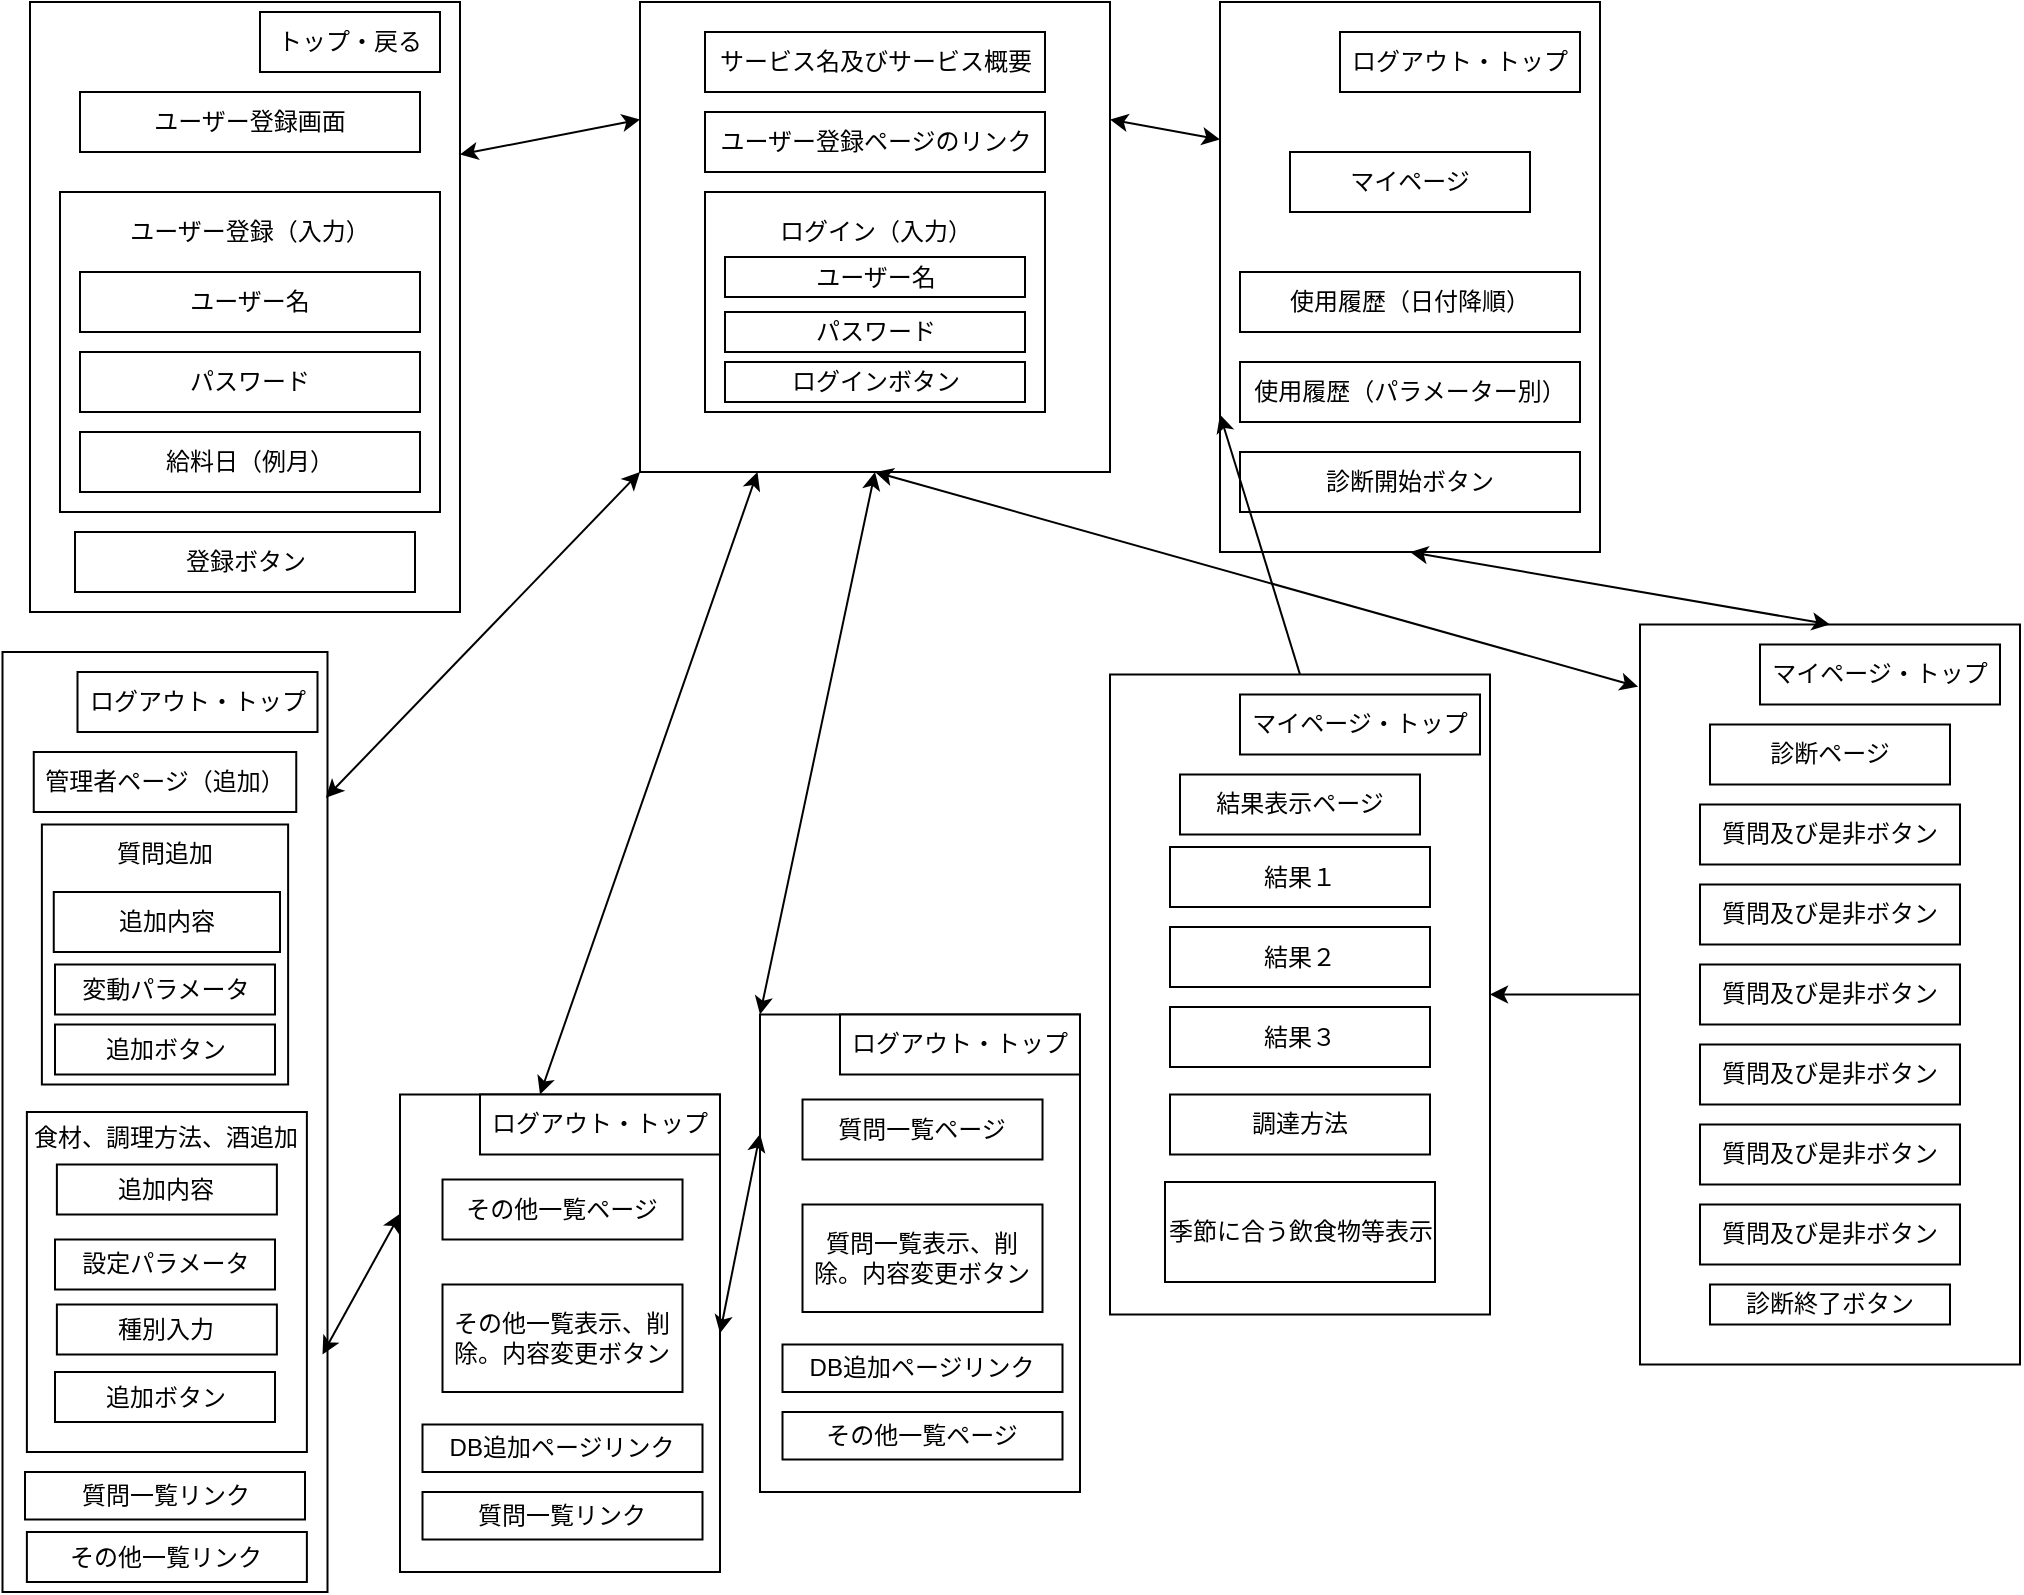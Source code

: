 <mxfile version="14.0.1" type="github" pages="2">
  <diagram id="S1REkzzMkXl7ni8EmwNw" name="画面遷移図">
    <mxGraphModel dx="840" dy="543" grid="1" gridSize="10" guides="1" tooltips="1" connect="1" arrows="1" fold="1" page="1" pageScale="1" pageWidth="1169" pageHeight="827" math="0" shadow="0">
      <root>
        <mxCell id="0" />
        <mxCell id="1" parent="0" />
        <mxCell id="8OBAQ3s6F6bdf8IF5Xk7-16" value="" style="rounded=0;whiteSpace=wrap;html=1;" parent="1" vertex="1">
          <mxGeometry x="35" y="25" width="215" height="305" as="geometry" />
        </mxCell>
        <mxCell id="8OBAQ3s6F6bdf8IF5Xk7-7" value="" style="rounded=0;whiteSpace=wrap;html=1;" parent="1" vertex="1">
          <mxGeometry x="50" y="120" width="190" height="160" as="geometry" />
        </mxCell>
        <mxCell id="8OBAQ3s6F6bdf8IF5Xk7-8" value="ユーザー名" style="rounded=0;whiteSpace=wrap;html=1;" parent="1" vertex="1">
          <mxGeometry x="60" y="160" width="170" height="30" as="geometry" />
        </mxCell>
        <mxCell id="8OBAQ3s6F6bdf8IF5Xk7-9" value="ユーザー登録画面" style="rounded=0;whiteSpace=wrap;html=1;" parent="1" vertex="1">
          <mxGeometry x="60" y="70" width="170" height="30" as="geometry" />
        </mxCell>
        <mxCell id="8OBAQ3s6F6bdf8IF5Xk7-10" value="パスワード" style="rounded=0;whiteSpace=wrap;html=1;" parent="1" vertex="1">
          <mxGeometry x="60" y="200" width="170" height="30" as="geometry" />
        </mxCell>
        <mxCell id="8OBAQ3s6F6bdf8IF5Xk7-11" value="給料日（例月）" style="rounded=0;whiteSpace=wrap;html=1;" parent="1" vertex="1">
          <mxGeometry x="60" y="240" width="170" height="30" as="geometry" />
        </mxCell>
        <mxCell id="8OBAQ3s6F6bdf8IF5Xk7-12" value="" style="whiteSpace=wrap;html=1;aspect=fixed;" parent="1" vertex="1">
          <mxGeometry x="340" y="25" width="235" height="235" as="geometry" />
        </mxCell>
        <mxCell id="8OBAQ3s6F6bdf8IF5Xk7-14" value="サービス名及びサービス概要" style="rounded=0;whiteSpace=wrap;html=1;" parent="1" vertex="1">
          <mxGeometry x="372.5" y="40" width="170" height="30" as="geometry" />
        </mxCell>
        <mxCell id="8OBAQ3s6F6bdf8IF5Xk7-15" value="ユーザー登録（入力）" style="text;html=1;strokeColor=none;fillColor=none;align=center;verticalAlign=middle;whiteSpace=wrap;rounded=0;" parent="1" vertex="1">
          <mxGeometry x="80" y="130" width="130" height="20" as="geometry" />
        </mxCell>
        <mxCell id="8OBAQ3s6F6bdf8IF5Xk7-18" value="ユーザー登録ページのリンク" style="rounded=0;whiteSpace=wrap;html=1;" parent="1" vertex="1">
          <mxGeometry x="372.5" y="80" width="170" height="30" as="geometry" />
        </mxCell>
        <mxCell id="8OBAQ3s6F6bdf8IF5Xk7-19" value="" style="rounded=0;whiteSpace=wrap;html=1;" parent="1" vertex="1">
          <mxGeometry x="372.5" y="120" width="170" height="110" as="geometry" />
        </mxCell>
        <mxCell id="8OBAQ3s6F6bdf8IF5Xk7-20" value="ユーザー名" style="rounded=0;whiteSpace=wrap;html=1;" parent="1" vertex="1">
          <mxGeometry x="382.5" y="152.5" width="150" height="20" as="geometry" />
        </mxCell>
        <mxCell id="8OBAQ3s6F6bdf8IF5Xk7-21" value="パスワード" style="rounded=0;whiteSpace=wrap;html=1;" parent="1" vertex="1">
          <mxGeometry x="382.5" y="180" width="150" height="20" as="geometry" />
        </mxCell>
        <mxCell id="8OBAQ3s6F6bdf8IF5Xk7-22" value="ログイン（入力）" style="text;html=1;strokeColor=none;fillColor=none;align=center;verticalAlign=middle;whiteSpace=wrap;rounded=0;" parent="1" vertex="1">
          <mxGeometry x="382.5" y="130" width="150" height="20" as="geometry" />
        </mxCell>
        <mxCell id="8OBAQ3s6F6bdf8IF5Xk7-24" value="" style="endArrow=classic;startArrow=classic;html=1;exitX=1;exitY=0.25;exitDx=0;exitDy=0;entryX=0;entryY=0.25;entryDx=0;entryDy=0;" parent="1" source="8OBAQ3s6F6bdf8IF5Xk7-16" target="8OBAQ3s6F6bdf8IF5Xk7-12" edge="1">
          <mxGeometry width="50" height="50" relative="1" as="geometry">
            <mxPoint x="270" y="165" as="sourcePoint" />
            <mxPoint x="320" y="115" as="targetPoint" />
          </mxGeometry>
        </mxCell>
        <mxCell id="8OBAQ3s6F6bdf8IF5Xk7-25" value="" style="rounded=0;whiteSpace=wrap;html=1;" parent="1" vertex="1">
          <mxGeometry x="630" y="25" width="190" height="275" as="geometry" />
        </mxCell>
        <mxCell id="8OBAQ3s6F6bdf8IF5Xk7-26" value="マイページ" style="rounded=0;whiteSpace=wrap;html=1;" parent="1" vertex="1">
          <mxGeometry x="665" y="100" width="120" height="30" as="geometry" />
        </mxCell>
        <mxCell id="8OBAQ3s6F6bdf8IF5Xk7-27" value="使用履歴（日付降順）" style="rounded=0;whiteSpace=wrap;html=1;" parent="1" vertex="1">
          <mxGeometry x="640" y="160" width="170" height="30" as="geometry" />
        </mxCell>
        <mxCell id="8OBAQ3s6F6bdf8IF5Xk7-28" value="使用履歴（パラメーター別）" style="rounded=0;whiteSpace=wrap;html=1;" parent="1" vertex="1">
          <mxGeometry x="640" y="205" width="170" height="30" as="geometry" />
        </mxCell>
        <mxCell id="8OBAQ3s6F6bdf8IF5Xk7-29" value="診断開始ボタン" style="rounded=0;whiteSpace=wrap;html=1;" parent="1" vertex="1">
          <mxGeometry x="640" y="250" width="170" height="30" as="geometry" />
        </mxCell>
        <mxCell id="8OBAQ3s6F6bdf8IF5Xk7-30" value="トップ・戻る" style="rounded=0;whiteSpace=wrap;html=1;" parent="1" vertex="1">
          <mxGeometry x="150" y="30" width="90" height="30" as="geometry" />
        </mxCell>
        <mxCell id="8OBAQ3s6F6bdf8IF5Xk7-31" value="ログアウト・トップ" style="rounded=0;whiteSpace=wrap;html=1;" parent="1" vertex="1">
          <mxGeometry x="690" y="40" width="120" height="30" as="geometry" />
        </mxCell>
        <mxCell id="8OBAQ3s6F6bdf8IF5Xk7-32" value="" style="endArrow=classic;startArrow=classic;html=1;exitX=1;exitY=0.25;exitDx=0;exitDy=0;entryX=0;entryY=0.25;entryDx=0;entryDy=0;" parent="1" source="8OBAQ3s6F6bdf8IF5Xk7-12" target="8OBAQ3s6F6bdf8IF5Xk7-25" edge="1">
          <mxGeometry width="50" height="50" relative="1" as="geometry">
            <mxPoint x="550" y="85" as="sourcePoint" />
            <mxPoint x="630" y="70" as="targetPoint" />
          </mxGeometry>
        </mxCell>
        <mxCell id="8OBAQ3s6F6bdf8IF5Xk7-54" value="" style="edgeStyle=orthogonalEdgeStyle;rounded=0;orthogonalLoop=1;jettySize=auto;html=1;entryX=1;entryY=0.5;entryDx=0;entryDy=0;" parent="1" source="8OBAQ3s6F6bdf8IF5Xk7-33" target="8OBAQ3s6F6bdf8IF5Xk7-53" edge="1">
          <mxGeometry relative="1" as="geometry">
            <mxPoint x="690" y="500" as="targetPoint" />
          </mxGeometry>
        </mxCell>
        <mxCell id="8OBAQ3s6F6bdf8IF5Xk7-33" value="" style="rounded=0;whiteSpace=wrap;html=1;" parent="1" vertex="1">
          <mxGeometry x="840" y="336.25" width="190" height="370" as="geometry" />
        </mxCell>
        <mxCell id="8OBAQ3s6F6bdf8IF5Xk7-37" value="" style="endArrow=classic;startArrow=classic;html=1;exitX=0.5;exitY=1;exitDx=0;exitDy=0;entryX=-0.005;entryY=0.084;entryDx=0;entryDy=0;entryPerimeter=0;" parent="1" target="8OBAQ3s6F6bdf8IF5Xk7-33" edge="1" source="8OBAQ3s6F6bdf8IF5Xk7-12">
          <mxGeometry width="50" height="50" relative="1" as="geometry">
            <mxPoint x="450" y="235" as="sourcePoint" />
            <mxPoint x="530" y="251.25" as="targetPoint" />
            <Array as="points" />
          </mxGeometry>
        </mxCell>
        <mxCell id="8OBAQ3s6F6bdf8IF5Xk7-38" value="診断ページ" style="rounded=0;whiteSpace=wrap;html=1;" parent="1" vertex="1">
          <mxGeometry x="875" y="386.25" width="120" height="30" as="geometry" />
        </mxCell>
        <mxCell id="8OBAQ3s6F6bdf8IF5Xk7-40" value="質問及び是非ボタン" style="rounded=0;whiteSpace=wrap;html=1;" parent="1" vertex="1">
          <mxGeometry x="870" y="426.25" width="130" height="30" as="geometry" />
        </mxCell>
        <mxCell id="8OBAQ3s6F6bdf8IF5Xk7-45" value="質問及び是非ボタン" style="rounded=0;whiteSpace=wrap;html=1;" parent="1" vertex="1">
          <mxGeometry x="870" y="466.25" width="130" height="30" as="geometry" />
        </mxCell>
        <mxCell id="8OBAQ3s6F6bdf8IF5Xk7-46" value="質問及び是非ボタン" style="rounded=0;whiteSpace=wrap;html=1;" parent="1" vertex="1">
          <mxGeometry x="870" y="546.25" width="130" height="30" as="geometry" />
        </mxCell>
        <mxCell id="8OBAQ3s6F6bdf8IF5Xk7-47" value="質問及び是非ボタン" style="rounded=0;whiteSpace=wrap;html=1;" parent="1" vertex="1">
          <mxGeometry x="870" y="506.25" width="130" height="30" as="geometry" />
        </mxCell>
        <mxCell id="8OBAQ3s6F6bdf8IF5Xk7-48" value="質問及び是非ボタン" style="rounded=0;whiteSpace=wrap;html=1;" parent="1" vertex="1">
          <mxGeometry x="870" y="586.25" width="130" height="30" as="geometry" />
        </mxCell>
        <mxCell id="8OBAQ3s6F6bdf8IF5Xk7-49" value="質問及び是非ボタン" style="rounded=0;whiteSpace=wrap;html=1;" parent="1" vertex="1">
          <mxGeometry x="870" y="626.25" width="130" height="30" as="geometry" />
        </mxCell>
        <mxCell id="8OBAQ3s6F6bdf8IF5Xk7-50" value="診断終了ボタン" style="rounded=0;whiteSpace=wrap;html=1;" parent="1" vertex="1">
          <mxGeometry x="875" y="666.25" width="120" height="20" as="geometry" />
        </mxCell>
        <mxCell id="8OBAQ3s6F6bdf8IF5Xk7-51" value="マイページ・トップ" style="rounded=0;whiteSpace=wrap;html=1;" parent="1" vertex="1">
          <mxGeometry x="900" y="346.25" width="120" height="30" as="geometry" />
        </mxCell>
        <mxCell id="8OBAQ3s6F6bdf8IF5Xk7-52" value="" style="endArrow=classic;startArrow=classic;html=1;entryX=0.5;entryY=1;entryDx=0;entryDy=0;exitX=0.5;exitY=0;exitDx=0;exitDy=0;" parent="1" source="8OBAQ3s6F6bdf8IF5Xk7-33" target="8OBAQ3s6F6bdf8IF5Xk7-25" edge="1">
          <mxGeometry width="50" height="50" relative="1" as="geometry">
            <mxPoint x="700" y="340" as="sourcePoint" />
            <mxPoint x="750" y="290" as="targetPoint" />
          </mxGeometry>
        </mxCell>
        <mxCell id="8OBAQ3s6F6bdf8IF5Xk7-53" value="" style="rounded=0;whiteSpace=wrap;html=1;" parent="1" vertex="1">
          <mxGeometry x="575" y="361.25" width="190" height="320" as="geometry" />
        </mxCell>
        <mxCell id="8OBAQ3s6F6bdf8IF5Xk7-56" value="マイページ・トップ" style="rounded=0;whiteSpace=wrap;html=1;" parent="1" vertex="1">
          <mxGeometry x="640" y="371.25" width="120" height="30" as="geometry" />
        </mxCell>
        <mxCell id="8OBAQ3s6F6bdf8IF5Xk7-57" value="結果表示ページ" style="rounded=0;whiteSpace=wrap;html=1;" parent="1" vertex="1">
          <mxGeometry x="610" y="411.25" width="120" height="30" as="geometry" />
        </mxCell>
        <mxCell id="8OBAQ3s6F6bdf8IF5Xk7-58" value="結果１" style="rounded=0;whiteSpace=wrap;html=1;" parent="1" vertex="1">
          <mxGeometry x="605" y="447.5" width="130" height="30" as="geometry" />
        </mxCell>
        <mxCell id="8OBAQ3s6F6bdf8IF5Xk7-59" value="結果２" style="rounded=0;whiteSpace=wrap;html=1;" parent="1" vertex="1">
          <mxGeometry x="605" y="487.5" width="130" height="30" as="geometry" />
        </mxCell>
        <mxCell id="8OBAQ3s6F6bdf8IF5Xk7-60" value="結果３" style="rounded=0;whiteSpace=wrap;html=1;" parent="1" vertex="1">
          <mxGeometry x="605" y="527.5" width="130" height="30" as="geometry" />
        </mxCell>
        <mxCell id="8OBAQ3s6F6bdf8IF5Xk7-61" value="調達方法" style="rounded=0;whiteSpace=wrap;html=1;" parent="1" vertex="1">
          <mxGeometry x="605" y="571.25" width="130" height="30" as="geometry" />
        </mxCell>
        <mxCell id="8OBAQ3s6F6bdf8IF5Xk7-62" value="季節に合う飲食物等表示" style="rounded=0;whiteSpace=wrap;html=1;" parent="1" vertex="1">
          <mxGeometry x="602.5" y="615" width="135" height="50" as="geometry" />
        </mxCell>
        <mxCell id="8OBAQ3s6F6bdf8IF5Xk7-64" value="" style="endArrow=classic;html=1;exitX=0.5;exitY=0;exitDx=0;exitDy=0;entryX=0;entryY=0.75;entryDx=0;entryDy=0;" parent="1" source="8OBAQ3s6F6bdf8IF5Xk7-53" target="8OBAQ3s6F6bdf8IF5Xk7-25" edge="1">
          <mxGeometry width="50" height="50" relative="1" as="geometry">
            <mxPoint x="430" y="290" as="sourcePoint" />
            <mxPoint x="480" y="240" as="targetPoint" />
            <Array as="points" />
          </mxGeometry>
        </mxCell>
        <mxCell id="PAJCKOamCRgsl4D7Gqny-1" value="登録ボタン" style="rounded=0;whiteSpace=wrap;html=1;" vertex="1" parent="1">
          <mxGeometry x="57.5" y="290" width="170" height="30" as="geometry" />
        </mxCell>
        <mxCell id="JfRen8Myd1IEYRR_ePY6-1" value="ログインボタン" style="rounded=0;whiteSpace=wrap;html=1;" vertex="1" parent="1">
          <mxGeometry x="382.5" y="205" width="150" height="20" as="geometry" />
        </mxCell>
        <mxCell id="bQ0DElvmyvvj0Ru5-dsv-1" value="" style="rounded=0;whiteSpace=wrap;html=1;" vertex="1" parent="1">
          <mxGeometry x="21.25" y="350" width="162.5" height="470" as="geometry" />
        </mxCell>
        <mxCell id="bQ0DElvmyvvj0Ru5-dsv-2" value="管理者ページ（追加）" style="rounded=0;whiteSpace=wrap;html=1;" vertex="1" parent="1">
          <mxGeometry x="36.88" y="400" width="131.25" height="30" as="geometry" />
        </mxCell>
        <mxCell id="bQ0DElvmyvvj0Ru5-dsv-3" value="" style="endArrow=classic;startArrow=classic;html=1;exitX=0;exitY=1;exitDx=0;exitDy=0;entryX=0.995;entryY=0.155;entryDx=0;entryDy=0;entryPerimeter=0;" edge="1" parent="1" source="8OBAQ3s6F6bdf8IF5Xk7-12" target="bQ0DElvmyvvj0Ru5-dsv-1">
          <mxGeometry width="50" height="50" relative="1" as="geometry">
            <mxPoint x="250" y="260" as="sourcePoint" />
            <mxPoint x="308.075" y="346.046" as="targetPoint" />
            <Array as="points" />
          </mxGeometry>
        </mxCell>
        <mxCell id="bQ0DElvmyvvj0Ru5-dsv-8" value="質問追加&lt;br&gt;&lt;br&gt;&lt;br&gt;&lt;br&gt;&lt;br&gt;&lt;br&gt;&lt;br&gt;&lt;br&gt;" style="rounded=0;whiteSpace=wrap;html=1;" vertex="1" parent="1">
          <mxGeometry x="40.94" y="436.25" width="123.12" height="130" as="geometry" />
        </mxCell>
        <mxCell id="bQ0DElvmyvvj0Ru5-dsv-9" value="追加内容" style="rounded=0;whiteSpace=wrap;html=1;" vertex="1" parent="1">
          <mxGeometry x="46.88" y="470" width="113.12" height="30" as="geometry" />
        </mxCell>
        <mxCell id="bQ0DElvmyvvj0Ru5-dsv-10" value="変動パラメータ" style="rounded=0;whiteSpace=wrap;html=1;" vertex="1" parent="1">
          <mxGeometry x="47.5" y="506.25" width="110" height="25" as="geometry" />
        </mxCell>
        <mxCell id="bQ0DElvmyvvj0Ru5-dsv-11" value="追加ボタン" style="rounded=0;whiteSpace=wrap;html=1;" vertex="1" parent="1">
          <mxGeometry x="47.5" y="536.25" width="110" height="25" as="geometry" />
        </mxCell>
        <mxCell id="bQ0DElvmyvvj0Ru5-dsv-12" value="食材、調理方法、酒追加&lt;br&gt;&lt;br&gt;&lt;br&gt;&lt;br&gt;&lt;br&gt;&lt;br&gt;&lt;br&gt;&lt;br&gt;&lt;br&gt;&lt;br&gt;&lt;br&gt;" style="rounded=0;whiteSpace=wrap;html=1;" vertex="1" parent="1">
          <mxGeometry x="33.44" y="580" width="140" height="170" as="geometry" />
        </mxCell>
        <mxCell id="bQ0DElvmyvvj0Ru5-dsv-13" value="追加内容" style="rounded=0;whiteSpace=wrap;html=1;" vertex="1" parent="1">
          <mxGeometry x="48.44" y="606.25" width="110" height="25" as="geometry" />
        </mxCell>
        <mxCell id="bQ0DElvmyvvj0Ru5-dsv-14" value="設定パラメータ" style="rounded=0;whiteSpace=wrap;html=1;" vertex="1" parent="1">
          <mxGeometry x="47.5" y="643.75" width="110" height="25" as="geometry" />
        </mxCell>
        <mxCell id="bQ0DElvmyvvj0Ru5-dsv-15" value="種別入力" style="rounded=0;whiteSpace=wrap;html=1;" vertex="1" parent="1">
          <mxGeometry x="48.44" y="676.25" width="110" height="25" as="geometry" />
        </mxCell>
        <mxCell id="bQ0DElvmyvvj0Ru5-dsv-16" value="追加ボタン" style="rounded=0;whiteSpace=wrap;html=1;" vertex="1" parent="1">
          <mxGeometry x="47.5" y="710" width="110" height="25" as="geometry" />
        </mxCell>
        <mxCell id="bQ0DElvmyvvj0Ru5-dsv-18" value="ログアウト・トップ" style="rounded=0;whiteSpace=wrap;html=1;" vertex="1" parent="1">
          <mxGeometry x="58.75" y="360" width="120" height="30" as="geometry" />
        </mxCell>
        <mxCell id="nLazjk8-AzH3sQwnNmWb-8" value="" style="rounded=0;whiteSpace=wrap;html=1;" vertex="1" parent="1">
          <mxGeometry x="220" y="571.25" width="160" height="238.75" as="geometry" />
        </mxCell>
        <mxCell id="nLazjk8-AzH3sQwnNmWb-19" value="質問一覧リンク" style="rounded=0;whiteSpace=wrap;html=1;" vertex="1" parent="1">
          <mxGeometry x="32.5" y="760" width="140" height="23.75" as="geometry" />
        </mxCell>
        <mxCell id="nLazjk8-AzH3sQwnNmWb-20" value="その他一覧リンク" style="rounded=0;whiteSpace=wrap;html=1;" vertex="1" parent="1">
          <mxGeometry x="33.44" y="790" width="140" height="25" as="geometry" />
        </mxCell>
        <mxCell id="nLazjk8-AzH3sQwnNmWb-21" value="DB追加ページリンク" style="rounded=0;whiteSpace=wrap;html=1;" vertex="1" parent="1">
          <mxGeometry x="231.25" y="736.25" width="140" height="23.75" as="geometry" />
        </mxCell>
        <mxCell id="nLazjk8-AzH3sQwnNmWb-22" value="質問一覧リンク" style="rounded=0;whiteSpace=wrap;html=1;" vertex="1" parent="1">
          <mxGeometry x="231.25" y="770" width="140" height="23.75" as="geometry" />
        </mxCell>
        <mxCell id="nLazjk8-AzH3sQwnNmWb-23" value="ログアウト・トップ" style="rounded=0;whiteSpace=wrap;html=1;" vertex="1" parent="1">
          <mxGeometry x="260" y="571.25" width="120" height="30" as="geometry" />
        </mxCell>
        <mxCell id="nLazjk8-AzH3sQwnNmWb-24" value="その他一覧ページ" style="rounded=0;whiteSpace=wrap;html=1;" vertex="1" parent="1">
          <mxGeometry x="241.26" y="613.75" width="120" height="30" as="geometry" />
        </mxCell>
        <mxCell id="nLazjk8-AzH3sQwnNmWb-25" value="その他一覧表示、削除。内容変更ボタン" style="rounded=0;whiteSpace=wrap;html=1;" vertex="1" parent="1">
          <mxGeometry x="241.25" y="666.25" width="120" height="53.75" as="geometry" />
        </mxCell>
        <mxCell id="nLazjk8-AzH3sQwnNmWb-26" value="" style="rounded=0;whiteSpace=wrap;html=1;" vertex="1" parent="1">
          <mxGeometry x="400" y="531.25" width="160" height="238.75" as="geometry" />
        </mxCell>
        <mxCell id="nLazjk8-AzH3sQwnNmWb-27" value="DB追加ページリンク" style="rounded=0;whiteSpace=wrap;html=1;" vertex="1" parent="1">
          <mxGeometry x="411.25" y="696.25" width="140" height="23.75" as="geometry" />
        </mxCell>
        <mxCell id="nLazjk8-AzH3sQwnNmWb-28" value="その他一覧ページ" style="rounded=0;whiteSpace=wrap;html=1;" vertex="1" parent="1">
          <mxGeometry x="411.25" y="730" width="140" height="23.75" as="geometry" />
        </mxCell>
        <mxCell id="nLazjk8-AzH3sQwnNmWb-29" value="ログアウト・トップ" style="rounded=0;whiteSpace=wrap;html=1;" vertex="1" parent="1">
          <mxGeometry x="440" y="531.25" width="120" height="30" as="geometry" />
        </mxCell>
        <mxCell id="nLazjk8-AzH3sQwnNmWb-30" value="質問一覧ページ" style="rounded=0;whiteSpace=wrap;html=1;" vertex="1" parent="1">
          <mxGeometry x="421.26" y="573.75" width="120" height="30" as="geometry" />
        </mxCell>
        <mxCell id="nLazjk8-AzH3sQwnNmWb-31" value="質問一覧表示、削除。内容変更ボタン" style="rounded=0;whiteSpace=wrap;html=1;" vertex="1" parent="1">
          <mxGeometry x="421.25" y="626.25" width="120" height="53.75" as="geometry" />
        </mxCell>
        <mxCell id="nLazjk8-AzH3sQwnNmWb-32" value="" style="endArrow=classic;startArrow=classic;html=1;entryX=0;entryY=0.25;entryDx=0;entryDy=0;" edge="1" parent="1" target="nLazjk8-AzH3sQwnNmWb-8">
          <mxGeometry width="50" height="50" relative="1" as="geometry">
            <mxPoint x="181.25" y="701.25" as="sourcePoint" />
            <mxPoint x="231.25" y="651.25" as="targetPoint" />
          </mxGeometry>
        </mxCell>
        <mxCell id="nLazjk8-AzH3sQwnNmWb-39" value="" style="endArrow=classic;startArrow=classic;html=1;exitX=1;exitY=0.5;exitDx=0;exitDy=0;entryX=0;entryY=0.25;entryDx=0;entryDy=0;" edge="1" parent="1" source="nLazjk8-AzH3sQwnNmWb-8" target="nLazjk8-AzH3sQwnNmWb-26">
          <mxGeometry width="50" height="50" relative="1" as="geometry">
            <mxPoint x="361.26" y="663.75" as="sourcePoint" />
            <mxPoint x="411.26" y="613.75" as="targetPoint" />
          </mxGeometry>
        </mxCell>
        <mxCell id="nLazjk8-AzH3sQwnNmWb-41" value="" style="endArrow=classic;startArrow=classic;html=1;exitX=0.25;exitY=1;exitDx=0;exitDy=0;entryX=0.25;entryY=0;entryDx=0;entryDy=0;" edge="1" parent="1" source="8OBAQ3s6F6bdf8IF5Xk7-12" target="nLazjk8-AzH3sQwnNmWb-23">
          <mxGeometry width="50" height="50" relative="1" as="geometry">
            <mxPoint x="407.06" y="260" as="sourcePoint" />
            <mxPoint x="249.998" y="422.85" as="targetPoint" />
            <Array as="points" />
          </mxGeometry>
        </mxCell>
        <mxCell id="nLazjk8-AzH3sQwnNmWb-42" value="" style="endArrow=classic;startArrow=classic;html=1;exitX=0.5;exitY=1;exitDx=0;exitDy=0;entryX=0;entryY=0;entryDx=0;entryDy=0;" edge="1" parent="1" source="8OBAQ3s6F6bdf8IF5Xk7-12" target="nLazjk8-AzH3sQwnNmWb-26">
          <mxGeometry width="50" height="50" relative="1" as="geometry">
            <mxPoint x="560" y="368.4" as="sourcePoint" />
            <mxPoint x="403" y="531" as="targetPoint" />
            <Array as="points" />
          </mxGeometry>
        </mxCell>
      </root>
    </mxGraphModel>
  </diagram>
  <diagram name="機能設計と紐付け" id="bJbJVyvOkKkgzOP5_58w">
    <mxGraphModel dx="840" dy="543" grid="1" gridSize="10" guides="1" tooltips="1" connect="1" arrows="1" fold="1" page="1" pageScale="1" pageWidth="1169" pageHeight="827" math="0" shadow="0">
      <root>
        <mxCell id="a9oXgIi34Afh8oGWJQjm-0" />
        <mxCell id="a9oXgIi34Afh8oGWJQjm-1" parent="a9oXgIi34Afh8oGWJQjm-0" />
        <mxCell id="a9oXgIi34Afh8oGWJQjm-2" value="" style="rounded=0;whiteSpace=wrap;html=1;" vertex="1" parent="a9oXgIi34Afh8oGWJQjm-1">
          <mxGeometry x="37.5" y="25" width="215" height="270" as="geometry" />
        </mxCell>
        <mxCell id="a9oXgIi34Afh8oGWJQjm-3" value="" style="rounded=0;whiteSpace=wrap;html=1;" vertex="1" parent="a9oXgIi34Afh8oGWJQjm-1">
          <mxGeometry x="50" y="120" width="190" height="160" as="geometry" />
        </mxCell>
        <mxCell id="a9oXgIi34Afh8oGWJQjm-4" value="ユーザー名" style="rounded=0;whiteSpace=wrap;html=1;" vertex="1" parent="a9oXgIi34Afh8oGWJQjm-1">
          <mxGeometry x="60" y="160" width="170" height="30" as="geometry" />
        </mxCell>
        <mxCell id="a9oXgIi34Afh8oGWJQjm-5" value="ユーザー登録画面" style="rounded=0;whiteSpace=wrap;html=1;" vertex="1" parent="a9oXgIi34Afh8oGWJQjm-1">
          <mxGeometry x="60" y="70" width="170" height="30" as="geometry" />
        </mxCell>
        <mxCell id="a9oXgIi34Afh8oGWJQjm-6" value="パスワード" style="rounded=0;whiteSpace=wrap;html=1;" vertex="1" parent="a9oXgIi34Afh8oGWJQjm-1">
          <mxGeometry x="60" y="200" width="170" height="30" as="geometry" />
        </mxCell>
        <mxCell id="a9oXgIi34Afh8oGWJQjm-7" value="給料日（例月）" style="rounded=0;whiteSpace=wrap;html=1;" vertex="1" parent="a9oXgIi34Afh8oGWJQjm-1">
          <mxGeometry x="60" y="240" width="170" height="30" as="geometry" />
        </mxCell>
        <mxCell id="a9oXgIi34Afh8oGWJQjm-8" value="" style="whiteSpace=wrap;html=1;aspect=fixed;" vertex="1" parent="a9oXgIi34Afh8oGWJQjm-1">
          <mxGeometry x="540" y="30" width="210" height="210" as="geometry" />
        </mxCell>
        <mxCell id="a9oXgIi34Afh8oGWJQjm-9" value="サービス名及びサービス概要" style="rounded=0;whiteSpace=wrap;html=1;" vertex="1" parent="a9oXgIi34Afh8oGWJQjm-1">
          <mxGeometry x="560" y="40" width="170" height="30" as="geometry" />
        </mxCell>
        <mxCell id="a9oXgIi34Afh8oGWJQjm-10" value="ユーザー登録（入力）" style="text;html=1;strokeColor=none;fillColor=none;align=center;verticalAlign=middle;whiteSpace=wrap;rounded=0;" vertex="1" parent="a9oXgIi34Afh8oGWJQjm-1">
          <mxGeometry x="80" y="130" width="130" height="20" as="geometry" />
        </mxCell>
        <mxCell id="a9oXgIi34Afh8oGWJQjm-11" value="ユーザー登録ページのリンク" style="rounded=0;whiteSpace=wrap;html=1;" vertex="1" parent="a9oXgIi34Afh8oGWJQjm-1">
          <mxGeometry x="560" y="80" width="170" height="30" as="geometry" />
        </mxCell>
        <mxCell id="a9oXgIi34Afh8oGWJQjm-12" value="" style="rounded=0;whiteSpace=wrap;html=1;" vertex="1" parent="a9oXgIi34Afh8oGWJQjm-1">
          <mxGeometry x="560" y="120" width="170" height="110" as="geometry" />
        </mxCell>
        <mxCell id="a9oXgIi34Afh8oGWJQjm-13" value="ユーザー名" style="rounded=0;whiteSpace=wrap;html=1;" vertex="1" parent="a9oXgIi34Afh8oGWJQjm-1">
          <mxGeometry x="570" y="160" width="150" height="20" as="geometry" />
        </mxCell>
        <mxCell id="a9oXgIi34Afh8oGWJQjm-14" value="パスワード" style="rounded=0;whiteSpace=wrap;html=1;" vertex="1" parent="a9oXgIi34Afh8oGWJQjm-1">
          <mxGeometry x="570" y="195" width="150" height="20" as="geometry" />
        </mxCell>
        <mxCell id="a9oXgIi34Afh8oGWJQjm-15" value="ログイン（入力）" style="text;html=1;strokeColor=none;fillColor=none;align=center;verticalAlign=middle;whiteSpace=wrap;rounded=0;" vertex="1" parent="a9oXgIi34Afh8oGWJQjm-1">
          <mxGeometry x="570" y="130" width="150" height="20" as="geometry" />
        </mxCell>
        <mxCell id="a9oXgIi34Afh8oGWJQjm-16" value="" style="endArrow=classic;startArrow=classic;html=1;exitX=1;exitY=0.25;exitDx=0;exitDy=0;entryX=0;entryY=0.25;entryDx=0;entryDy=0;" edge="1" parent="a9oXgIi34Afh8oGWJQjm-1" source="a9oXgIi34Afh8oGWJQjm-2" target="a9oXgIi34Afh8oGWJQjm-8">
          <mxGeometry width="50" height="50" relative="1" as="geometry">
            <mxPoint x="270" y="165" as="sourcePoint" />
            <mxPoint x="320" y="115" as="targetPoint" />
          </mxGeometry>
        </mxCell>
        <mxCell id="a9oXgIi34Afh8oGWJQjm-17" value="" style="rounded=0;whiteSpace=wrap;html=1;" vertex="1" parent="a9oXgIi34Afh8oGWJQjm-1">
          <mxGeometry x="950" y="25" width="190" height="275" as="geometry" />
        </mxCell>
        <mxCell id="a9oXgIi34Afh8oGWJQjm-18" value="マイページ" style="rounded=0;whiteSpace=wrap;html=1;" vertex="1" parent="a9oXgIi34Afh8oGWJQjm-1">
          <mxGeometry x="985" y="70" width="120" height="30" as="geometry" />
        </mxCell>
        <mxCell id="a9oXgIi34Afh8oGWJQjm-19" value="使用履歴（日付降順）" style="rounded=0;whiteSpace=wrap;html=1;" vertex="1" parent="a9oXgIi34Afh8oGWJQjm-1">
          <mxGeometry x="960" y="110" width="170" height="30" as="geometry" />
        </mxCell>
        <mxCell id="a9oXgIi34Afh8oGWJQjm-20" value="使用履歴（パラメーター別）" style="rounded=0;whiteSpace=wrap;html=1;" vertex="1" parent="a9oXgIi34Afh8oGWJQjm-1">
          <mxGeometry x="960" y="150" width="170" height="30" as="geometry" />
        </mxCell>
        <mxCell id="a9oXgIi34Afh8oGWJQjm-21" value="診断開始ボタン" style="rounded=0;whiteSpace=wrap;html=1;" vertex="1" parent="a9oXgIi34Afh8oGWJQjm-1">
          <mxGeometry x="960" y="195" width="170" height="30" as="geometry" />
        </mxCell>
        <mxCell id="a9oXgIi34Afh8oGWJQjm-22" value="トップ・戻る" style="rounded=0;whiteSpace=wrap;html=1;" vertex="1" parent="a9oXgIi34Afh8oGWJQjm-1">
          <mxGeometry x="150" y="30" width="90" height="30" as="geometry" />
        </mxCell>
        <mxCell id="a9oXgIi34Afh8oGWJQjm-23" value="ログアウト・トップ" style="rounded=0;whiteSpace=wrap;html=1;" vertex="1" parent="a9oXgIi34Afh8oGWJQjm-1">
          <mxGeometry x="1010" y="30" width="120" height="30" as="geometry" />
        </mxCell>
        <mxCell id="a9oXgIi34Afh8oGWJQjm-24" value="" style="endArrow=classic;startArrow=classic;html=1;exitX=1;exitY=0.25;exitDx=0;exitDy=0;entryX=0;entryY=0.25;entryDx=0;entryDy=0;" edge="1" parent="a9oXgIi34Afh8oGWJQjm-1" source="a9oXgIi34Afh8oGWJQjm-8" target="a9oXgIi34Afh8oGWJQjm-17">
          <mxGeometry width="50" height="50" relative="1" as="geometry">
            <mxPoint x="550" y="85" as="sourcePoint" />
            <mxPoint x="630" y="70" as="targetPoint" />
          </mxGeometry>
        </mxCell>
        <mxCell id="a9oXgIi34Afh8oGWJQjm-25" value="" style="edgeStyle=orthogonalEdgeStyle;rounded=0;orthogonalLoop=1;jettySize=auto;html=1;" edge="1" parent="a9oXgIi34Afh8oGWJQjm-1" source="a9oXgIi34Afh8oGWJQjm-26" target="a9oXgIi34Afh8oGWJQjm-38">
          <mxGeometry relative="1" as="geometry" />
        </mxCell>
        <mxCell id="a9oXgIi34Afh8oGWJQjm-26" value="" style="rounded=0;whiteSpace=wrap;html=1;" vertex="1" parent="a9oXgIi34Afh8oGWJQjm-1">
          <mxGeometry x="630" y="340" width="190" height="370" as="geometry" />
        </mxCell>
        <mxCell id="a9oXgIi34Afh8oGWJQjm-27" value="" style="endArrow=classic;startArrow=classic;html=1;exitX=1;exitY=0.25;exitDx=0;exitDy=0;entryX=-0.005;entryY=0.084;entryDx=0;entryDy=0;entryPerimeter=0;" edge="1" parent="a9oXgIi34Afh8oGWJQjm-1" target="a9oXgIi34Afh8oGWJQjm-26">
          <mxGeometry width="50" height="50" relative="1" as="geometry">
            <mxPoint x="450" y="235" as="sourcePoint" />
            <mxPoint x="530" y="251.25" as="targetPoint" />
          </mxGeometry>
        </mxCell>
        <mxCell id="a9oXgIi34Afh8oGWJQjm-28" value="診断ページ" style="rounded=0;whiteSpace=wrap;html=1;" vertex="1" parent="a9oXgIi34Afh8oGWJQjm-1">
          <mxGeometry x="665" y="390" width="120" height="30" as="geometry" />
        </mxCell>
        <mxCell id="a9oXgIi34Afh8oGWJQjm-29" value="質問及び是非ボタン" style="rounded=0;whiteSpace=wrap;html=1;" vertex="1" parent="a9oXgIi34Afh8oGWJQjm-1">
          <mxGeometry x="660" y="430" width="130" height="30" as="geometry" />
        </mxCell>
        <mxCell id="a9oXgIi34Afh8oGWJQjm-30" value="質問及び是非ボタン" style="rounded=0;whiteSpace=wrap;html=1;" vertex="1" parent="a9oXgIi34Afh8oGWJQjm-1">
          <mxGeometry x="660" y="470" width="130" height="30" as="geometry" />
        </mxCell>
        <mxCell id="a9oXgIi34Afh8oGWJQjm-31" value="質問及び是非ボタン" style="rounded=0;whiteSpace=wrap;html=1;" vertex="1" parent="a9oXgIi34Afh8oGWJQjm-1">
          <mxGeometry x="660" y="550" width="130" height="30" as="geometry" />
        </mxCell>
        <mxCell id="a9oXgIi34Afh8oGWJQjm-32" value="質問及び是非ボタン" style="rounded=0;whiteSpace=wrap;html=1;" vertex="1" parent="a9oXgIi34Afh8oGWJQjm-1">
          <mxGeometry x="660" y="510" width="130" height="30" as="geometry" />
        </mxCell>
        <mxCell id="a9oXgIi34Afh8oGWJQjm-33" value="質問及び是非ボタン" style="rounded=0;whiteSpace=wrap;html=1;" vertex="1" parent="a9oXgIi34Afh8oGWJQjm-1">
          <mxGeometry x="660" y="590" width="130" height="30" as="geometry" />
        </mxCell>
        <mxCell id="a9oXgIi34Afh8oGWJQjm-34" value="質問及び是非ボタン" style="rounded=0;whiteSpace=wrap;html=1;" vertex="1" parent="a9oXgIi34Afh8oGWJQjm-1">
          <mxGeometry x="660" y="630" width="130" height="30" as="geometry" />
        </mxCell>
        <mxCell id="a9oXgIi34Afh8oGWJQjm-35" value="診断終了ボタン" style="rounded=0;whiteSpace=wrap;html=1;" vertex="1" parent="a9oXgIi34Afh8oGWJQjm-1">
          <mxGeometry x="665" y="670" width="120" height="20" as="geometry" />
        </mxCell>
        <mxCell id="a9oXgIi34Afh8oGWJQjm-36" value="マイページ・トップ" style="rounded=0;whiteSpace=wrap;html=1;" vertex="1" parent="a9oXgIi34Afh8oGWJQjm-1">
          <mxGeometry x="690" y="350" width="120" height="30" as="geometry" />
        </mxCell>
        <mxCell id="a9oXgIi34Afh8oGWJQjm-37" value="" style="endArrow=classic;startArrow=classic;html=1;entryX=0.5;entryY=1;entryDx=0;entryDy=0;exitX=0.5;exitY=0;exitDx=0;exitDy=0;" edge="1" parent="a9oXgIi34Afh8oGWJQjm-1" source="a9oXgIi34Afh8oGWJQjm-26" target="a9oXgIi34Afh8oGWJQjm-17">
          <mxGeometry width="50" height="50" relative="1" as="geometry">
            <mxPoint x="700" y="340" as="sourcePoint" />
            <mxPoint x="750" y="290" as="targetPoint" />
          </mxGeometry>
        </mxCell>
        <mxCell id="a9oXgIi34Afh8oGWJQjm-38" value="" style="rounded=0;whiteSpace=wrap;html=1;" vertex="1" parent="a9oXgIi34Afh8oGWJQjm-1">
          <mxGeometry x="360" y="340" width="190" height="370" as="geometry" />
        </mxCell>
        <mxCell id="a9oXgIi34Afh8oGWJQjm-39" value="マイページ・トップ" style="rounded=0;whiteSpace=wrap;html=1;" vertex="1" parent="a9oXgIi34Afh8oGWJQjm-1">
          <mxGeometry x="420" y="350" width="120" height="30" as="geometry" />
        </mxCell>
        <mxCell id="a9oXgIi34Afh8oGWJQjm-40" value="結果表示ページ" style="rounded=0;whiteSpace=wrap;html=1;" vertex="1" parent="a9oXgIi34Afh8oGWJQjm-1">
          <mxGeometry x="395" y="390" width="120" height="30" as="geometry" />
        </mxCell>
        <mxCell id="a9oXgIi34Afh8oGWJQjm-41" value="結果１" style="rounded=0;whiteSpace=wrap;html=1;" vertex="1" parent="a9oXgIi34Afh8oGWJQjm-1">
          <mxGeometry x="390" y="430" width="130" height="30" as="geometry" />
        </mxCell>
        <mxCell id="a9oXgIi34Afh8oGWJQjm-42" value="結果２" style="rounded=0;whiteSpace=wrap;html=1;" vertex="1" parent="a9oXgIi34Afh8oGWJQjm-1">
          <mxGeometry x="390" y="480" width="130" height="30" as="geometry" />
        </mxCell>
        <mxCell id="a9oXgIi34Afh8oGWJQjm-43" value="結果３" style="rounded=0;whiteSpace=wrap;html=1;" vertex="1" parent="a9oXgIi34Afh8oGWJQjm-1">
          <mxGeometry x="390" y="530" width="130" height="30" as="geometry" />
        </mxCell>
        <mxCell id="a9oXgIi34Afh8oGWJQjm-44" value="調達方法" style="rounded=0;whiteSpace=wrap;html=1;" vertex="1" parent="a9oXgIi34Afh8oGWJQjm-1">
          <mxGeometry x="390" y="580" width="130" height="30" as="geometry" />
        </mxCell>
        <mxCell id="a9oXgIi34Afh8oGWJQjm-45" value="季節に合う飲食物等表示" style="rounded=0;whiteSpace=wrap;html=1;" vertex="1" parent="a9oXgIi34Afh8oGWJQjm-1">
          <mxGeometry x="390" y="630" width="135" height="50" as="geometry" />
        </mxCell>
        <mxCell id="a9oXgIi34Afh8oGWJQjm-46" value="" style="endArrow=classic;html=1;exitX=0.5;exitY=0;exitDx=0;exitDy=0;entryX=0;entryY=0.75;entryDx=0;entryDy=0;" edge="1" parent="a9oXgIi34Afh8oGWJQjm-1" source="a9oXgIi34Afh8oGWJQjm-38" target="a9oXgIi34Afh8oGWJQjm-17">
          <mxGeometry width="50" height="50" relative="1" as="geometry">
            <mxPoint x="430" y="290" as="sourcePoint" />
            <mxPoint x="480" y="240" as="targetPoint" />
            <Array as="points" />
          </mxGeometry>
        </mxCell>
        <mxCell id="pmJ1BRLwVxAvTS-5tKct-1" value="○ユーザー登録画面&lt;br&gt;&lt;div style=&quot;text-align: left&quot;&gt;&lt;span&gt;・機能&lt;/span&gt;&lt;/div&gt;&lt;div style=&quot;text-align: left&quot;&gt;&lt;span&gt;会員情報登録&lt;/span&gt;&lt;/div&gt;&lt;div style=&quot;text-align: left&quot;&gt;&lt;span&gt;・処理内容&lt;/span&gt;&lt;/div&gt;&lt;div style=&quot;text-align: left&quot;&gt;&lt;span&gt;入力情報を受け取る&lt;/span&gt;&lt;/div&gt;&lt;div style=&quot;text-align: left&quot;&gt;情報をDBに登録&lt;/div&gt;&lt;div style=&quot;text-align: left&quot;&gt;・必要なデータ&lt;/div&gt;&lt;div style=&quot;text-align: left&quot;&gt;会員情報&lt;/div&gt;&lt;div style=&quot;text-align: left&quot;&gt;・取得元&lt;/div&gt;&lt;div style=&quot;text-align: left&quot;&gt;入力フォーム&lt;/div&gt;&lt;div style=&quot;text-align: left&quot;&gt;・ユーザー操作&lt;/div&gt;&lt;div style=&quot;text-align: left&quot;&gt;フォームに入力&lt;/div&gt;&lt;div style=&quot;text-align: left&quot;&gt;登録ボタンクリック&lt;/div&gt;" style="rounded=0;whiteSpace=wrap;html=1;" vertex="1" parent="a9oXgIi34Afh8oGWJQjm-1">
          <mxGeometry x="37.5" y="320" width="132.5" height="200" as="geometry" />
        </mxCell>
        <mxCell id="ULb8tgGrg8SZ1s40NJBt-0" value="○トップ画面&lt;br&gt;&lt;div style=&quot;text-align: left&quot;&gt;&lt;span&gt;・機能&lt;/span&gt;&lt;/div&gt;&lt;div style=&quot;text-align: left&quot;&gt;ログイン&lt;/div&gt;&lt;div style=&quot;text-align: left&quot;&gt;ユーザー登録画面遷移&lt;/div&gt;&lt;div style=&quot;text-align: left&quot;&gt;&lt;span&gt;・処理内容&lt;/span&gt;&lt;/div&gt;&lt;div style=&quot;text-align: left&quot;&gt;&lt;span&gt;ユーザー登録画面へ遷移&lt;/span&gt;&lt;/div&gt;&lt;div style=&quot;text-align: left&quot;&gt;&lt;span&gt;入力情報を受け取る&lt;/span&gt;&lt;/div&gt;&lt;div style=&quot;text-align: left&quot;&gt;&lt;span&gt;ログイン処理&lt;/span&gt;&lt;/div&gt;&lt;div style=&quot;text-align: left&quot;&gt;・必要なデータ&lt;/div&gt;&lt;div style=&quot;text-align: left&quot;&gt;会員情報&lt;/div&gt;&lt;div style=&quot;text-align: left&quot;&gt;・取得元&lt;/div&gt;&lt;div style=&quot;text-align: left&quot;&gt;DB&lt;/div&gt;&lt;div style=&quot;text-align: left&quot;&gt;・ユーザー操作&lt;/div&gt;&lt;div style=&quot;text-align: left&quot;&gt;ユーザー登録リンククリック&lt;/div&gt;&lt;div style=&quot;text-align: left&quot;&gt;フォームに入力&lt;/div&gt;&lt;div style=&quot;text-align: left&quot;&gt;ログインボタンクリック&lt;/div&gt;" style="rounded=0;whiteSpace=wrap;html=1;" vertex="1" parent="a9oXgIi34Afh8oGWJQjm-1">
          <mxGeometry x="37.5" y="535" width="140" height="240" as="geometry" />
        </mxCell>
        <mxCell id="UcNwg73kuA3MrP8gxkws-0" value="○マイページ&lt;br&gt;&lt;div style=&quot;text-align: left&quot;&gt;&lt;span&gt;・機能&lt;/span&gt;&lt;/div&gt;&lt;div style=&quot;text-align: left&quot;&gt;履歴表示&lt;/div&gt;&lt;div style=&quot;text-align: left&quot;&gt;診断開始画面へ遷移&lt;/div&gt;&lt;div style=&quot;text-align: left&quot;&gt;&lt;span&gt;・処理内容&lt;/span&gt;&lt;/div&gt;&lt;div style=&quot;text-align: left&quot;&gt;遷移処理&lt;/div&gt;&lt;div style=&quot;text-align: left&quot;&gt;・必要なデータ&lt;/div&gt;&lt;div style=&quot;text-align: left&quot;&gt;会員情報&lt;/div&gt;&lt;div style=&quot;text-align: left&quot;&gt;・取得元&lt;/div&gt;&lt;div style=&quot;text-align: left&quot;&gt;入力フォーム&lt;/div&gt;&lt;div style=&quot;text-align: left&quot;&gt;・ユーザー操作&lt;/div&gt;&lt;div style=&quot;text-align: left&quot;&gt;フォームに入力&lt;/div&gt;&lt;div style=&quot;text-align: left&quot;&gt;登録ボタンクリック&lt;/div&gt;" style="rounded=0;whiteSpace=wrap;html=1;" vertex="1" parent="a9oXgIi34Afh8oGWJQjm-1">
          <mxGeometry x="200" y="320" width="132.5" height="200" as="geometry" />
        </mxCell>
        <mxCell id="OONZLLDKFj5B8zRiMteV-0" value="○管理画面&lt;br&gt;&lt;div style=&quot;text-align: left&quot;&gt;&lt;span&gt;・機能&lt;/span&gt;&lt;/div&gt;&lt;div style=&quot;text-align: left&quot;&gt;ログイン&lt;/div&gt;&lt;div style=&quot;text-align: left&quot;&gt;ユーザー登録画面遷移&lt;/div&gt;&lt;div style=&quot;text-align: left&quot;&gt;&lt;span&gt;・処理内容&lt;/span&gt;&lt;/div&gt;&lt;div style=&quot;text-align: left&quot;&gt;&lt;span&gt;ユーザー登録画面へ遷移&lt;/span&gt;&lt;/div&gt;&lt;div style=&quot;text-align: left&quot;&gt;&lt;span&gt;入力情報を受け取る&lt;/span&gt;&lt;/div&gt;&lt;div style=&quot;text-align: left&quot;&gt;&lt;span&gt;ログイン処理&lt;/span&gt;&lt;/div&gt;&lt;div style=&quot;text-align: left&quot;&gt;・必要なデータ&lt;/div&gt;&lt;div style=&quot;text-align: left&quot;&gt;会員情報&lt;/div&gt;&lt;div style=&quot;text-align: left&quot;&gt;・取得元&lt;/div&gt;&lt;div style=&quot;text-align: left&quot;&gt;DB&lt;/div&gt;&lt;div style=&quot;text-align: left&quot;&gt;・ユーザー操作&lt;/div&gt;&lt;div style=&quot;text-align: left&quot;&gt;ユーザー登録リンククリック&lt;/div&gt;&lt;div style=&quot;text-align: left&quot;&gt;フォームに入力&lt;/div&gt;&lt;div style=&quot;text-align: left&quot;&gt;ログインボタンクリック&lt;/div&gt;" style="rounded=0;whiteSpace=wrap;html=1;" vertex="1" parent="a9oXgIi34Afh8oGWJQjm-1">
          <mxGeometry x="200" y="535" width="140" height="240" as="geometry" />
        </mxCell>
      </root>
    </mxGraphModel>
  </diagram>
</mxfile>
